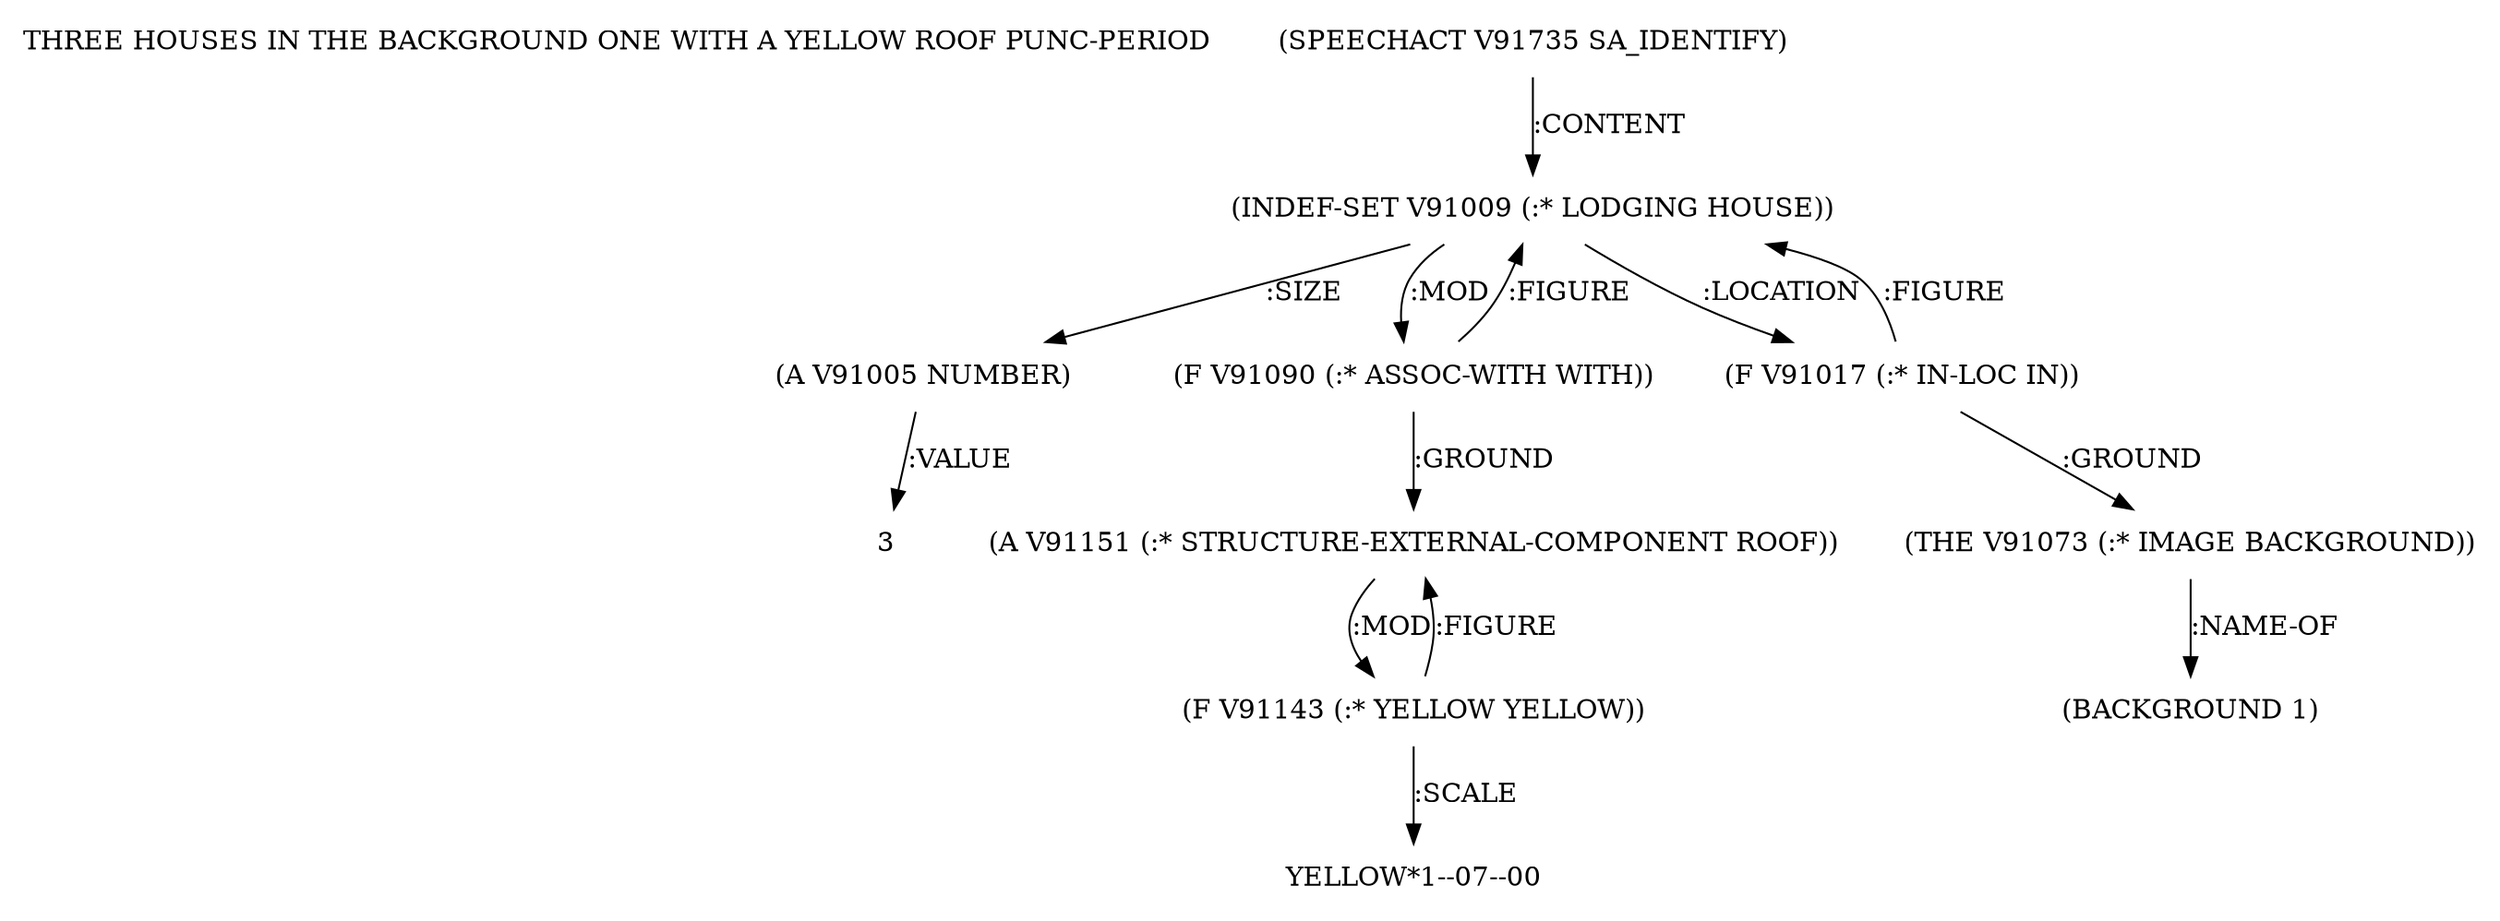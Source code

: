 digraph Terms {
  node [shape=none]
  "THREE HOUSES IN THE BACKGROUND ONE WITH A YELLOW ROOF PUNC-PERIOD"
  "V91735" [label="(SPEECHACT V91735 SA_IDENTIFY)"]
  "V91735" -> "V91009" [label=":CONTENT"]
  "V91009" [label="(INDEF-SET V91009 (:* LODGING HOUSE))"]
  "V91009" -> "V91005" [label=":SIZE"]
  "V91009" -> "V91090" [label=":MOD"]
  "V91009" -> "V91017" [label=":LOCATION"]
  "V91005" [label="(A V91005 NUMBER)"]
  "V91005" -> "NT92450" [label=":VALUE"]
  "NT92450" [label="3"]
  "V91017" [label="(F V91017 (:* IN-LOC IN))"]
  "V91017" -> "V91073" [label=":GROUND"]
  "V91017" -> "V91009" [label=":FIGURE"]
  "V91073" [label="(THE V91073 (:* IMAGE BACKGROUND))"]
  "V91073" -> "NT92451" [label=":NAME-OF"]
  "NT92451" [label="(BACKGROUND 1)"]
  "V91090" [label="(F V91090 (:* ASSOC-WITH WITH))"]
  "V91090" -> "V91151" [label=":GROUND"]
  "V91090" -> "V91009" [label=":FIGURE"]
  "V91151" [label="(A V91151 (:* STRUCTURE-EXTERNAL-COMPONENT ROOF))"]
  "V91151" -> "V91143" [label=":MOD"]
  "V91143" [label="(F V91143 (:* YELLOW YELLOW))"]
  "V91143" -> "V91151" [label=":FIGURE"]
  "V91143" -> "NT92452" [label=":SCALE"]
  "NT92452" [label="YELLOW*1--07--00"]
}
